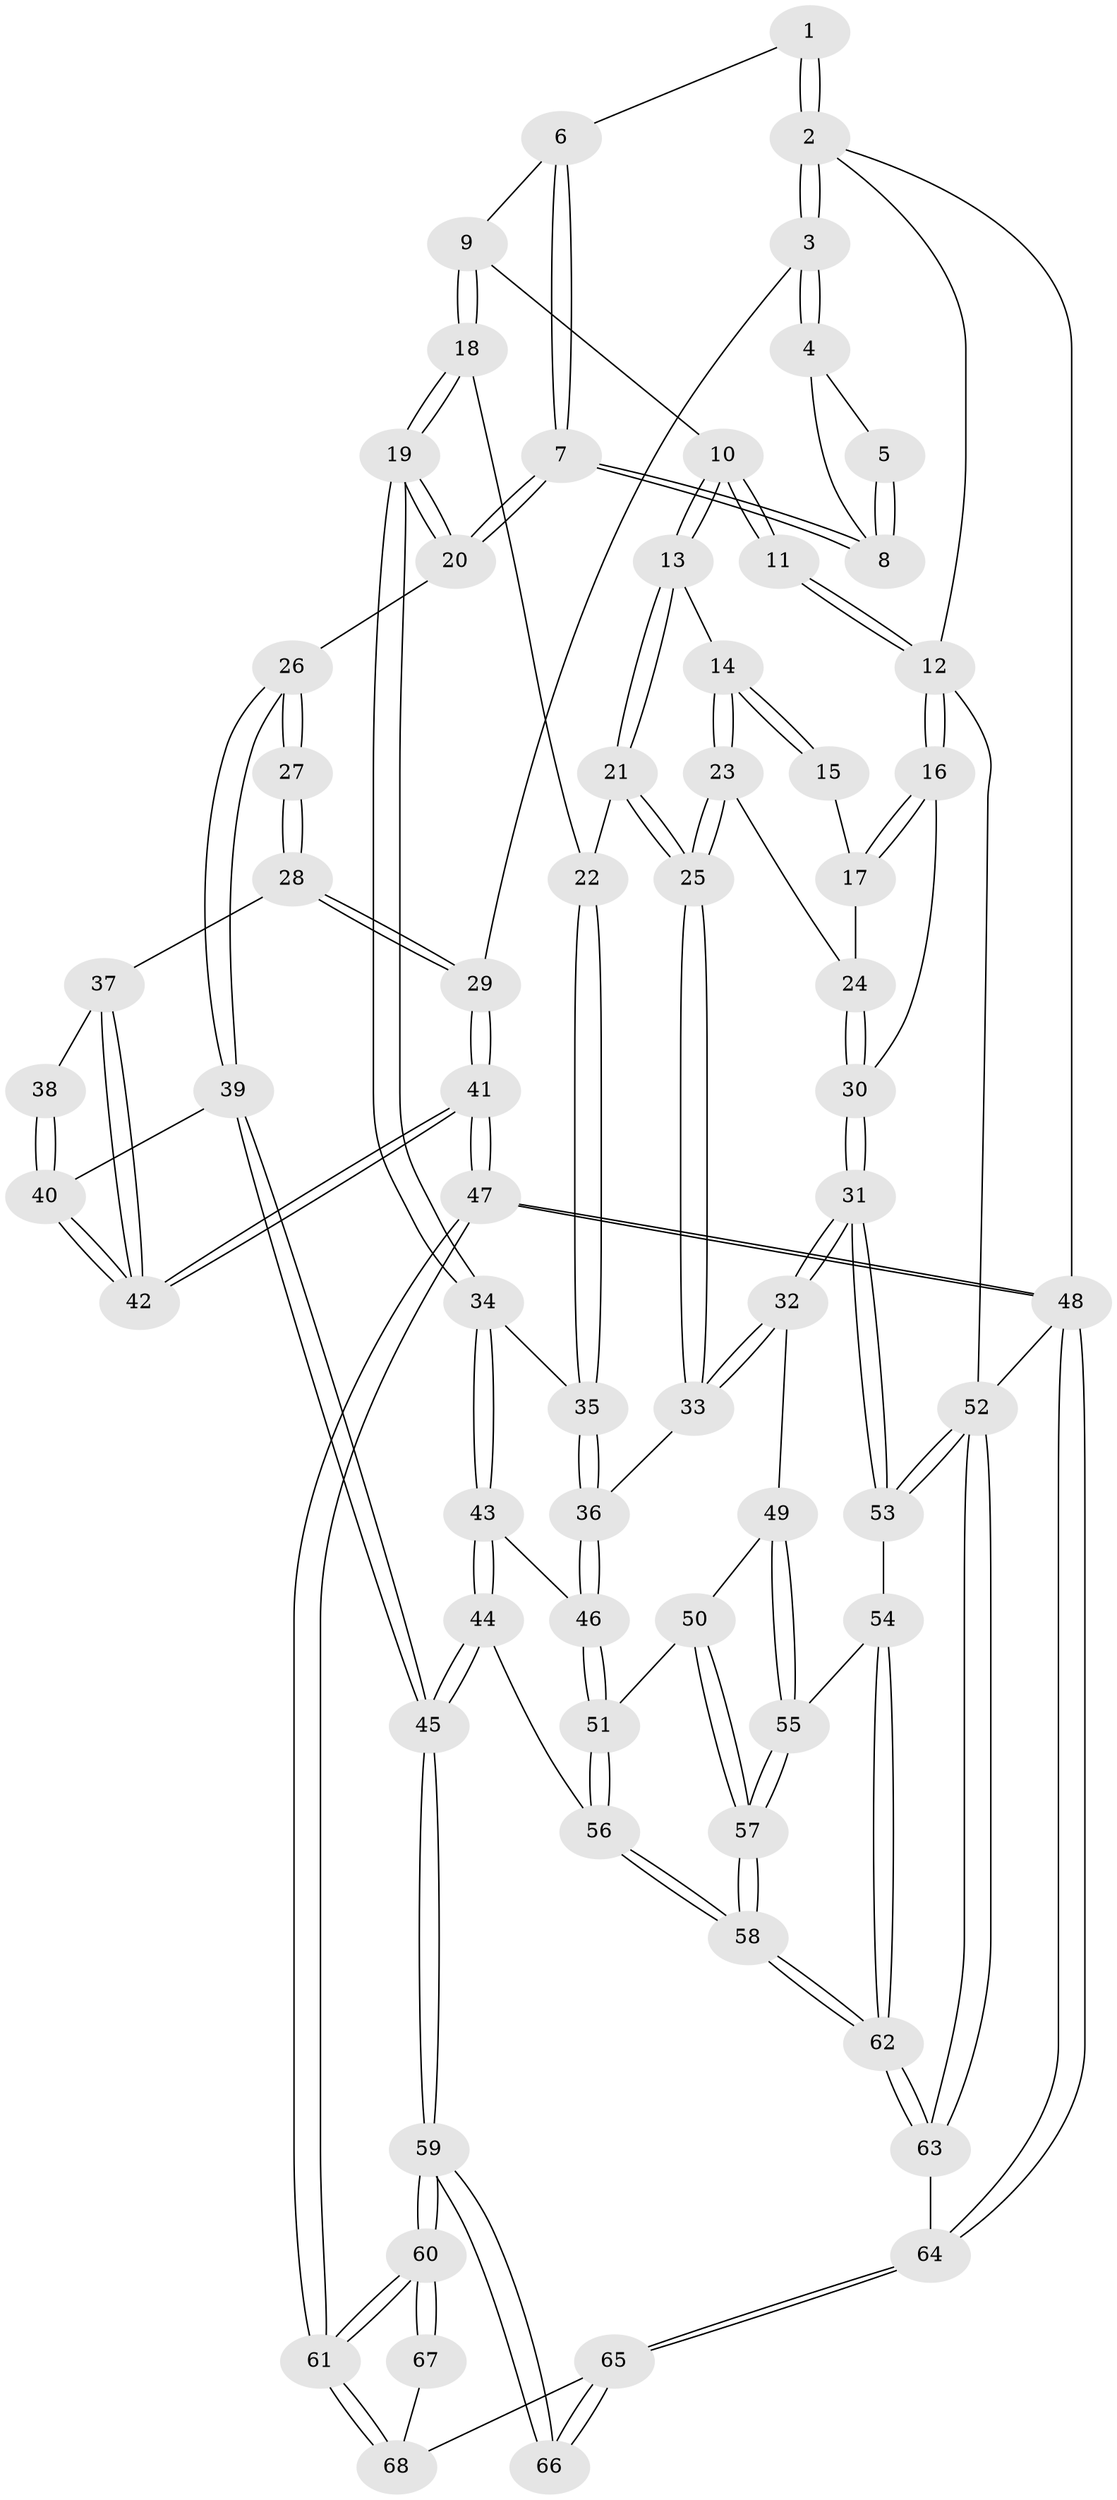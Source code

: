 // coarse degree distribution, {4: 0.20833333333333334, 3: 0.6875, 1: 0.020833333333333332, 2: 0.08333333333333333}
// Generated by graph-tools (version 1.1) at 2025/38/03/04/25 23:38:37]
// undirected, 68 vertices, 167 edges
graph export_dot {
  node [color=gray90,style=filled];
  1 [pos="+0.2166754219235775+0"];
  2 [pos="+0+0"];
  3 [pos="+0+0.10982239071467267"];
  4 [pos="+0+0.1329313079473385"];
  5 [pos="+0.16009095640233906+0"];
  6 [pos="+0.3957143096539875+0"];
  7 [pos="+0.22492712156440742+0.25289583679428124"];
  8 [pos="+0.1696882097109893+0.19229196735032328"];
  9 [pos="+0.5251822338369703+0"];
  10 [pos="+0.5435975701436708+0"];
  11 [pos="+1+0"];
  12 [pos="+1+0"];
  13 [pos="+0.6211199752468799+0.044729215230904416"];
  14 [pos="+0.6523757883377168+0.10066454344770222"];
  15 [pos="+0.8153225599483446+0.11426183813809071"];
  16 [pos="+1+0.32721262916093025"];
  17 [pos="+0.8151996245380752+0.1340482435895665"];
  18 [pos="+0.49048691181715093+0"];
  19 [pos="+0.25898323784246435+0.31903500180022154"];
  20 [pos="+0.24934954135998733+0.31515791196860526"];
  21 [pos="+0.5196082723325736+0.27288695577344263"];
  22 [pos="+0.4569670386356454+0.2753328341617602"];
  23 [pos="+0.7011326921400508+0.23612861352248982"];
  24 [pos="+0.7017052433440687+0.23618613451546294"];
  25 [pos="+0.6380822494563614+0.30033351992344215"];
  26 [pos="+0.19587330546060122+0.3407766197230558"];
  27 [pos="+0.19236131128321649+0.3416153092780641"];
  28 [pos="+0.07309079752381396+0.34860441797497443"];
  29 [pos="+0+0.30541296845529403"];
  30 [pos="+1+0.36058271747656556"];
  31 [pos="+0.9738477739576398+0.5045644981443855"];
  32 [pos="+0.696171054368547+0.4735503444957969"];
  33 [pos="+0.6503822881710943+0.45027229328407886"];
  34 [pos="+0.3248303359732801+0.35900178358914653"];
  35 [pos="+0.33588029918748263+0.35621860635317987"];
  36 [pos="+0.5994082033991334+0.47066159793983"];
  37 [pos="+0.030728566615459856+0.48473936537817214"];
  38 [pos="+0.08650924115401944+0.48041919808061184"];
  39 [pos="+0.11640272082308302+0.6186167929754822"];
  40 [pos="+0.1000522976391226+0.6141568142142233"];
  41 [pos="+0+0.6137637625060014"];
  42 [pos="+0+0.6004816093968669"];
  43 [pos="+0.3350841005877216+0.5020360566910977"];
  44 [pos="+0.3066419242500183+0.5980768161090588"];
  45 [pos="+0.20627949534096998+0.6782183848175815"];
  46 [pos="+0.5381408753932201+0.5716403318492947"];
  47 [pos="+0+1"];
  48 [pos="+0+1"];
  49 [pos="+0.6678781625043331+0.6111063688402956"];
  50 [pos="+0.5575436123577882+0.6189540201101221"];
  51 [pos="+0.5388349623368366+0.5792170657906676"];
  52 [pos="+1+1"];
  53 [pos="+1+0.6445052381260475"];
  54 [pos="+0.9739668356463006+0.6531985676815114"];
  55 [pos="+0.7008965435668744+0.6746145909468226"];
  56 [pos="+0.4033958126223743+0.6662597776283058"];
  57 [pos="+0.563700373153794+0.8059022916333561"];
  58 [pos="+0.5384808395977276+0.8701361510662816"];
  59 [pos="+0.20590877642576513+0.6855032317504254"];
  60 [pos="+0+0.9264652689396661"];
  61 [pos="+0+1"];
  62 [pos="+0.5380356069727358+0.8869368805791877"];
  63 [pos="+0.5078605741287124+1"];
  64 [pos="+0.49912700818462596+1"];
  65 [pos="+0.3834808959899046+0.9611508219828151"];
  66 [pos="+0.2240882269038294+0.7401375106244553"];
  67 [pos="+0.17448390966784483+0.8036575997121299"];
  68 [pos="+0.11511759752342392+0.91224673378293"];
  1 -- 2;
  1 -- 2;
  1 -- 6;
  2 -- 3;
  2 -- 3;
  2 -- 12;
  2 -- 48;
  3 -- 4;
  3 -- 4;
  3 -- 29;
  4 -- 5;
  4 -- 8;
  5 -- 8;
  5 -- 8;
  6 -- 7;
  6 -- 7;
  6 -- 9;
  7 -- 8;
  7 -- 8;
  7 -- 20;
  7 -- 20;
  9 -- 10;
  9 -- 18;
  9 -- 18;
  10 -- 11;
  10 -- 11;
  10 -- 13;
  10 -- 13;
  11 -- 12;
  11 -- 12;
  12 -- 16;
  12 -- 16;
  12 -- 52;
  13 -- 14;
  13 -- 21;
  13 -- 21;
  14 -- 15;
  14 -- 15;
  14 -- 23;
  14 -- 23;
  15 -- 17;
  16 -- 17;
  16 -- 17;
  16 -- 30;
  17 -- 24;
  18 -- 19;
  18 -- 19;
  18 -- 22;
  19 -- 20;
  19 -- 20;
  19 -- 34;
  19 -- 34;
  20 -- 26;
  21 -- 22;
  21 -- 25;
  21 -- 25;
  22 -- 35;
  22 -- 35;
  23 -- 24;
  23 -- 25;
  23 -- 25;
  24 -- 30;
  24 -- 30;
  25 -- 33;
  25 -- 33;
  26 -- 27;
  26 -- 27;
  26 -- 39;
  26 -- 39;
  27 -- 28;
  27 -- 28;
  28 -- 29;
  28 -- 29;
  28 -- 37;
  29 -- 41;
  29 -- 41;
  30 -- 31;
  30 -- 31;
  31 -- 32;
  31 -- 32;
  31 -- 53;
  31 -- 53;
  32 -- 33;
  32 -- 33;
  32 -- 49;
  33 -- 36;
  34 -- 35;
  34 -- 43;
  34 -- 43;
  35 -- 36;
  35 -- 36;
  36 -- 46;
  36 -- 46;
  37 -- 38;
  37 -- 42;
  37 -- 42;
  38 -- 40;
  38 -- 40;
  39 -- 40;
  39 -- 45;
  39 -- 45;
  40 -- 42;
  40 -- 42;
  41 -- 42;
  41 -- 42;
  41 -- 47;
  41 -- 47;
  43 -- 44;
  43 -- 44;
  43 -- 46;
  44 -- 45;
  44 -- 45;
  44 -- 56;
  45 -- 59;
  45 -- 59;
  46 -- 51;
  46 -- 51;
  47 -- 48;
  47 -- 48;
  47 -- 61;
  47 -- 61;
  48 -- 64;
  48 -- 64;
  48 -- 52;
  49 -- 50;
  49 -- 55;
  49 -- 55;
  50 -- 51;
  50 -- 57;
  50 -- 57;
  51 -- 56;
  51 -- 56;
  52 -- 53;
  52 -- 53;
  52 -- 63;
  52 -- 63;
  53 -- 54;
  54 -- 55;
  54 -- 62;
  54 -- 62;
  55 -- 57;
  55 -- 57;
  56 -- 58;
  56 -- 58;
  57 -- 58;
  57 -- 58;
  58 -- 62;
  58 -- 62;
  59 -- 60;
  59 -- 60;
  59 -- 66;
  59 -- 66;
  60 -- 61;
  60 -- 61;
  60 -- 67;
  60 -- 67;
  61 -- 68;
  61 -- 68;
  62 -- 63;
  62 -- 63;
  63 -- 64;
  64 -- 65;
  64 -- 65;
  65 -- 66;
  65 -- 66;
  65 -- 68;
  67 -- 68;
}
